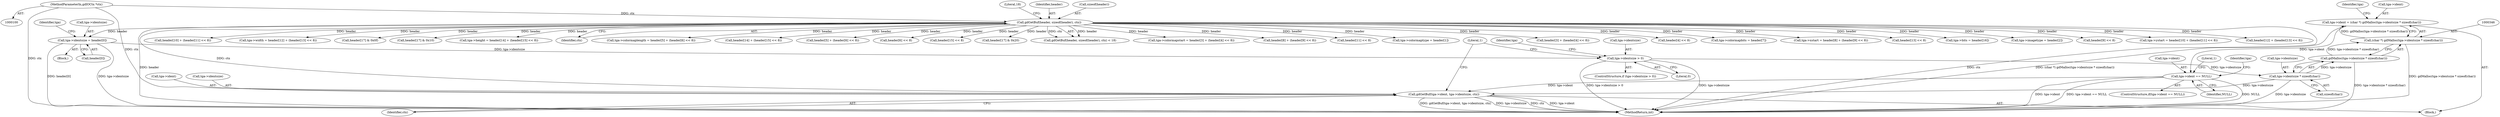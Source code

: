 digraph "0_libgd_10ef1dca63d62433fda13309b4a228782db823f7_0@pointer" {
"1000355" [label="(Call,tga->ident == NULL)"];
"1000341" [label="(Call,tga->ident = (char *) gdMalloc(tga->identsize * sizeof(char)))"];
"1000345" [label="(Call,(char *) gdMalloc(tga->identsize * sizeof(char)))"];
"1000347" [label="(Call,gdMalloc(tga->identsize * sizeof(char)))"];
"1000348" [label="(Call,tga->identsize * sizeof(char))"];
"1000335" [label="(Call,tga->identsize > 0)"];
"1000119" [label="(Call,tga->identsize = header[0])"];
"1000107" [label="(Call,gdGetBuf(header, sizeof(header), ctx))"];
"1000101" [label="(MethodParameterIn,gdIOCtx *ctx)"];
"1000364" [label="(Call,gdGetBuf(tga->ident, tga->identsize, ctx))"];
"1000106" [label="(Call,gdGetBuf(header, sizeof(header), ctx) < 18)"];
"1000140" [label="(Call,tga->colormapstart = header[3] + (header[4] << 8))"];
"1000177" [label="(Call,header[8] + (header[9] << 8))"];
"1000343" [label="(Identifier,tga)"];
"1000345" [label="(Call,(char *) gdMalloc(tga->identsize * sizeof(char)))"];
"1000112" [label="(Literal,18)"];
"1000357" [label="(Identifier,tga)"];
"1000373" [label="(Literal,1)"];
"1000355" [label="(Call,tga->ident == NULL)"];
"1000194" [label="(Call,header[11] << 8)"];
"1000126" [label="(Call,tga->colormaptype = header[1])"];
"1000347" [label="(Call,gdMalloc(tga->identsize * sizeof(char)))"];
"1000101" [label="(MethodParameterIn,gdIOCtx *ctx)"];
"1000144" [label="(Call,header[3] + (header[4] << 8))"];
"1000111" [label="(Identifier,ctx)"];
"1000148" [label="(Call,header[4] << 8)"];
"1000166" [label="(Call,tga->colormapbits = header[7])"];
"1000363" [label="(Literal,1)"];
"1000173" [label="(Call,tga->xstart = header[8] + (header[9] << 8))"];
"1000336" [label="(Call,tga->identsize)"];
"1000207" [label="(Call,header[13] << 8)"];
"1000128" [label="(Identifier,tga)"];
"1000107" [label="(Call,gdGetBuf(header, sizeof(header), ctx))"];
"1000108" [label="(Identifier,header)"];
"1000365" [label="(Call,tga->ident)"];
"1000225" [label="(Call,tga->bits = header[16])"];
"1000133" [label="(Call,tga->imagetype = header[2])"];
"1000348" [label="(Call,tga->identsize * sizeof(char))"];
"1000354" [label="(ControlStructure,if(tga->ident == NULL))"];
"1000364" [label="(Call,gdGetBuf(tga->ident, tga->identsize, ctx))"];
"1000103" [label="(Block,)"];
"1000342" [label="(Call,tga->ident)"];
"1000335" [label="(Call,tga->identsize > 0)"];
"1000352" [label="(Call,sizeof(char))"];
"1000109" [label="(Call,sizeof(header))"];
"1000181" [label="(Call,header[9] << 8)"];
"1000186" [label="(Call,tga->ystart = header[10] + (header[11] << 8))"];
"1000203" [label="(Call,header[12] + (header[13] << 8))"];
"1000366" [label="(Identifier,tga)"];
"1000374" [label="(MethodReturn,int)"];
"1000190" [label="(Call,header[10] + (header[11] << 8))"];
"1000199" [label="(Call,tga->width = header[12] + (header[13] << 8))"];
"1000236" [label="(Call,header[17] & 0x0f)"];
"1000334" [label="(ControlStructure,if (tga->identsize > 0))"];
"1000339" [label="(Literal,0)"];
"1000246" [label="(Call,header[17] & 0x10)"];
"1000368" [label="(Call,tga->identsize)"];
"1000212" [label="(Call,tga->height = header[14] + (header[15] << 8))"];
"1000153" [label="(Call,tga->colormaplength = header[5] + (header[6] << 8))"];
"1000371" [label="(Identifier,ctx)"];
"1000340" [label="(Block,)"];
"1000341" [label="(Call,tga->ident = (char *) gdMalloc(tga->identsize * sizeof(char)))"];
"1000123" [label="(Call,header[0])"];
"1000359" [label="(Identifier,NULL)"];
"1000216" [label="(Call,header[14] + (header[15] << 8))"];
"1000157" [label="(Call,header[5] + (header[6] << 8))"];
"1000161" [label="(Call,header[6] << 8)"];
"1000220" [label="(Call,header[15] << 8)"];
"1000258" [label="(Call,header[17] & 0x20)"];
"1000356" [label="(Call,tga->ident)"];
"1000120" [label="(Call,tga->identsize)"];
"1000119" [label="(Call,tga->identsize = header[0])"];
"1000349" [label="(Call,tga->identsize)"];
"1000355" -> "1000354"  [label="AST: "];
"1000355" -> "1000359"  [label="CFG: "];
"1000356" -> "1000355"  [label="AST: "];
"1000359" -> "1000355"  [label="AST: "];
"1000363" -> "1000355"  [label="CFG: "];
"1000366" -> "1000355"  [label="CFG: "];
"1000355" -> "1000374"  [label="DDG: tga->ident"];
"1000355" -> "1000374"  [label="DDG: tga->ident == NULL"];
"1000355" -> "1000374"  [label="DDG: NULL"];
"1000341" -> "1000355"  [label="DDG: tga->ident"];
"1000355" -> "1000364"  [label="DDG: tga->ident"];
"1000341" -> "1000340"  [label="AST: "];
"1000341" -> "1000345"  [label="CFG: "];
"1000342" -> "1000341"  [label="AST: "];
"1000345" -> "1000341"  [label="AST: "];
"1000357" -> "1000341"  [label="CFG: "];
"1000341" -> "1000374"  [label="DDG: (char *) gdMalloc(tga->identsize * sizeof(char))"];
"1000345" -> "1000341"  [label="DDG: gdMalloc(tga->identsize * sizeof(char))"];
"1000345" -> "1000347"  [label="CFG: "];
"1000346" -> "1000345"  [label="AST: "];
"1000347" -> "1000345"  [label="AST: "];
"1000345" -> "1000374"  [label="DDG: gdMalloc(tga->identsize * sizeof(char))"];
"1000347" -> "1000345"  [label="DDG: tga->identsize * sizeof(char)"];
"1000347" -> "1000348"  [label="CFG: "];
"1000348" -> "1000347"  [label="AST: "];
"1000347" -> "1000374"  [label="DDG: tga->identsize * sizeof(char)"];
"1000348" -> "1000347"  [label="DDG: tga->identsize"];
"1000348" -> "1000352"  [label="CFG: "];
"1000349" -> "1000348"  [label="AST: "];
"1000352" -> "1000348"  [label="AST: "];
"1000348" -> "1000374"  [label="DDG: tga->identsize"];
"1000335" -> "1000348"  [label="DDG: tga->identsize"];
"1000348" -> "1000364"  [label="DDG: tga->identsize"];
"1000335" -> "1000334"  [label="AST: "];
"1000335" -> "1000339"  [label="CFG: "];
"1000336" -> "1000335"  [label="AST: "];
"1000339" -> "1000335"  [label="AST: "];
"1000343" -> "1000335"  [label="CFG: "];
"1000373" -> "1000335"  [label="CFG: "];
"1000335" -> "1000374"  [label="DDG: tga->identsize"];
"1000335" -> "1000374"  [label="DDG: tga->identsize > 0"];
"1000119" -> "1000335"  [label="DDG: tga->identsize"];
"1000119" -> "1000103"  [label="AST: "];
"1000119" -> "1000123"  [label="CFG: "];
"1000120" -> "1000119"  [label="AST: "];
"1000123" -> "1000119"  [label="AST: "];
"1000128" -> "1000119"  [label="CFG: "];
"1000119" -> "1000374"  [label="DDG: header[0]"];
"1000119" -> "1000374"  [label="DDG: tga->identsize"];
"1000107" -> "1000119"  [label="DDG: header"];
"1000107" -> "1000106"  [label="AST: "];
"1000107" -> "1000111"  [label="CFG: "];
"1000108" -> "1000107"  [label="AST: "];
"1000109" -> "1000107"  [label="AST: "];
"1000111" -> "1000107"  [label="AST: "];
"1000112" -> "1000107"  [label="CFG: "];
"1000107" -> "1000374"  [label="DDG: header"];
"1000107" -> "1000374"  [label="DDG: ctx"];
"1000107" -> "1000106"  [label="DDG: header"];
"1000107" -> "1000106"  [label="DDG: ctx"];
"1000101" -> "1000107"  [label="DDG: ctx"];
"1000107" -> "1000126"  [label="DDG: header"];
"1000107" -> "1000133"  [label="DDG: header"];
"1000107" -> "1000140"  [label="DDG: header"];
"1000107" -> "1000144"  [label="DDG: header"];
"1000107" -> "1000148"  [label="DDG: header"];
"1000107" -> "1000153"  [label="DDG: header"];
"1000107" -> "1000157"  [label="DDG: header"];
"1000107" -> "1000161"  [label="DDG: header"];
"1000107" -> "1000166"  [label="DDG: header"];
"1000107" -> "1000173"  [label="DDG: header"];
"1000107" -> "1000177"  [label="DDG: header"];
"1000107" -> "1000181"  [label="DDG: header"];
"1000107" -> "1000186"  [label="DDG: header"];
"1000107" -> "1000190"  [label="DDG: header"];
"1000107" -> "1000194"  [label="DDG: header"];
"1000107" -> "1000199"  [label="DDG: header"];
"1000107" -> "1000203"  [label="DDG: header"];
"1000107" -> "1000207"  [label="DDG: header"];
"1000107" -> "1000212"  [label="DDG: header"];
"1000107" -> "1000216"  [label="DDG: header"];
"1000107" -> "1000220"  [label="DDG: header"];
"1000107" -> "1000225"  [label="DDG: header"];
"1000107" -> "1000236"  [label="DDG: header"];
"1000107" -> "1000246"  [label="DDG: header"];
"1000107" -> "1000258"  [label="DDG: header"];
"1000107" -> "1000364"  [label="DDG: ctx"];
"1000101" -> "1000100"  [label="AST: "];
"1000101" -> "1000374"  [label="DDG: ctx"];
"1000101" -> "1000364"  [label="DDG: ctx"];
"1000364" -> "1000340"  [label="AST: "];
"1000364" -> "1000371"  [label="CFG: "];
"1000365" -> "1000364"  [label="AST: "];
"1000368" -> "1000364"  [label="AST: "];
"1000371" -> "1000364"  [label="AST: "];
"1000373" -> "1000364"  [label="CFG: "];
"1000364" -> "1000374"  [label="DDG: tga->ident"];
"1000364" -> "1000374"  [label="DDG: gdGetBuf(tga->ident, tga->identsize, ctx)"];
"1000364" -> "1000374"  [label="DDG: tga->identsize"];
"1000364" -> "1000374"  [label="DDG: ctx"];
}
